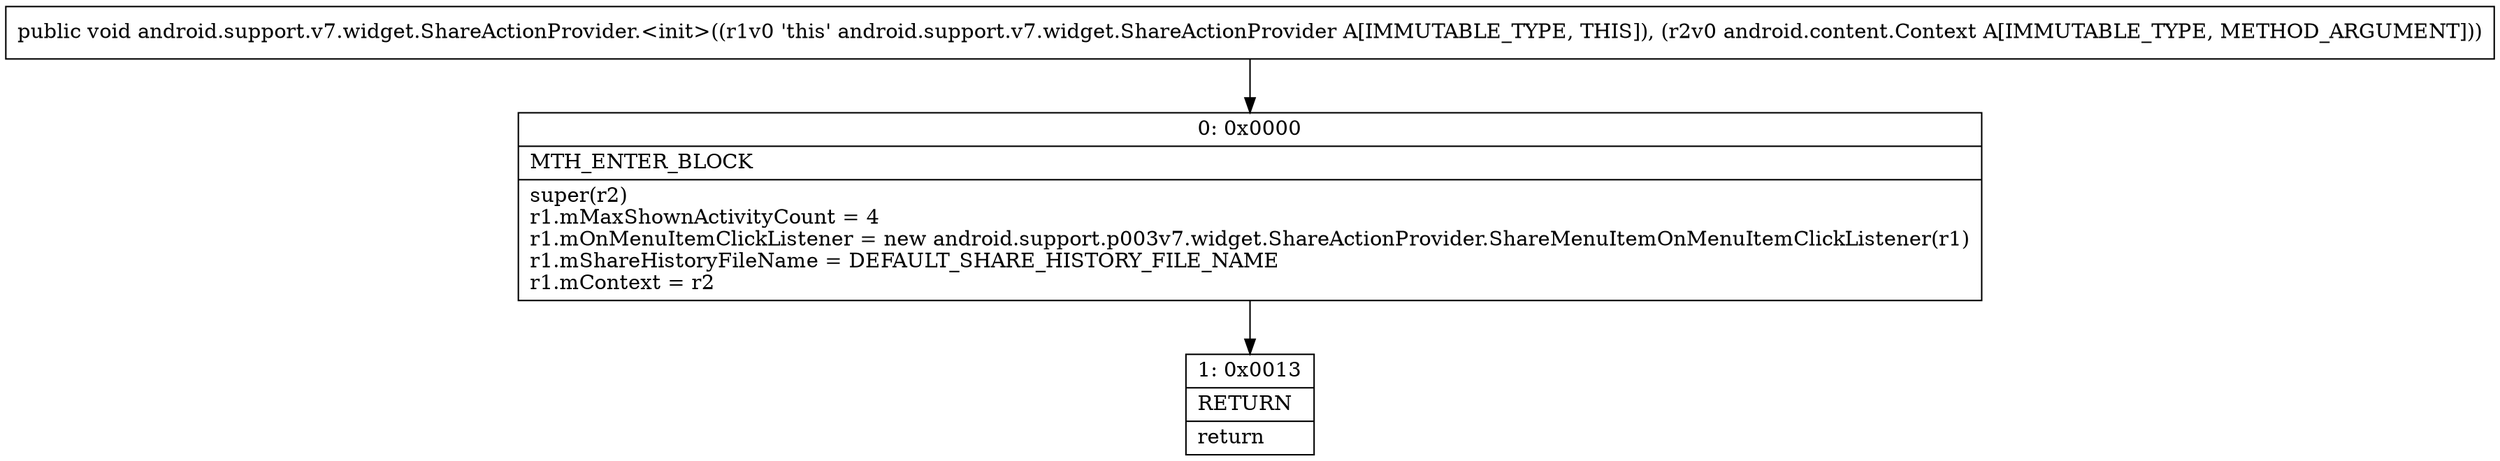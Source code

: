 digraph "CFG forandroid.support.v7.widget.ShareActionProvider.\<init\>(Landroid\/content\/Context;)V" {
Node_0 [shape=record,label="{0\:\ 0x0000|MTH_ENTER_BLOCK\l|super(r2)\lr1.mMaxShownActivityCount = 4\lr1.mOnMenuItemClickListener = new android.support.p003v7.widget.ShareActionProvider.ShareMenuItemOnMenuItemClickListener(r1)\lr1.mShareHistoryFileName = DEFAULT_SHARE_HISTORY_FILE_NAME\lr1.mContext = r2\l}"];
Node_1 [shape=record,label="{1\:\ 0x0013|RETURN\l|return\l}"];
MethodNode[shape=record,label="{public void android.support.v7.widget.ShareActionProvider.\<init\>((r1v0 'this' android.support.v7.widget.ShareActionProvider A[IMMUTABLE_TYPE, THIS]), (r2v0 android.content.Context A[IMMUTABLE_TYPE, METHOD_ARGUMENT])) }"];
MethodNode -> Node_0;
Node_0 -> Node_1;
}

